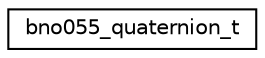digraph "Graphical Class Hierarchy"
{
  edge [fontname="Helvetica",fontsize="10",labelfontname="Helvetica",labelfontsize="10"];
  node [fontname="Helvetica",fontsize="10",shape=record];
  rankdir="LR";
  Node1 [label="bno055_quaternion_t",height=0.2,width=0.4,color="black", fillcolor="white", style="filled",URL="$structbno055__quaternion__t.html",tooltip="struct for Quaternion data read from registers "];
}
